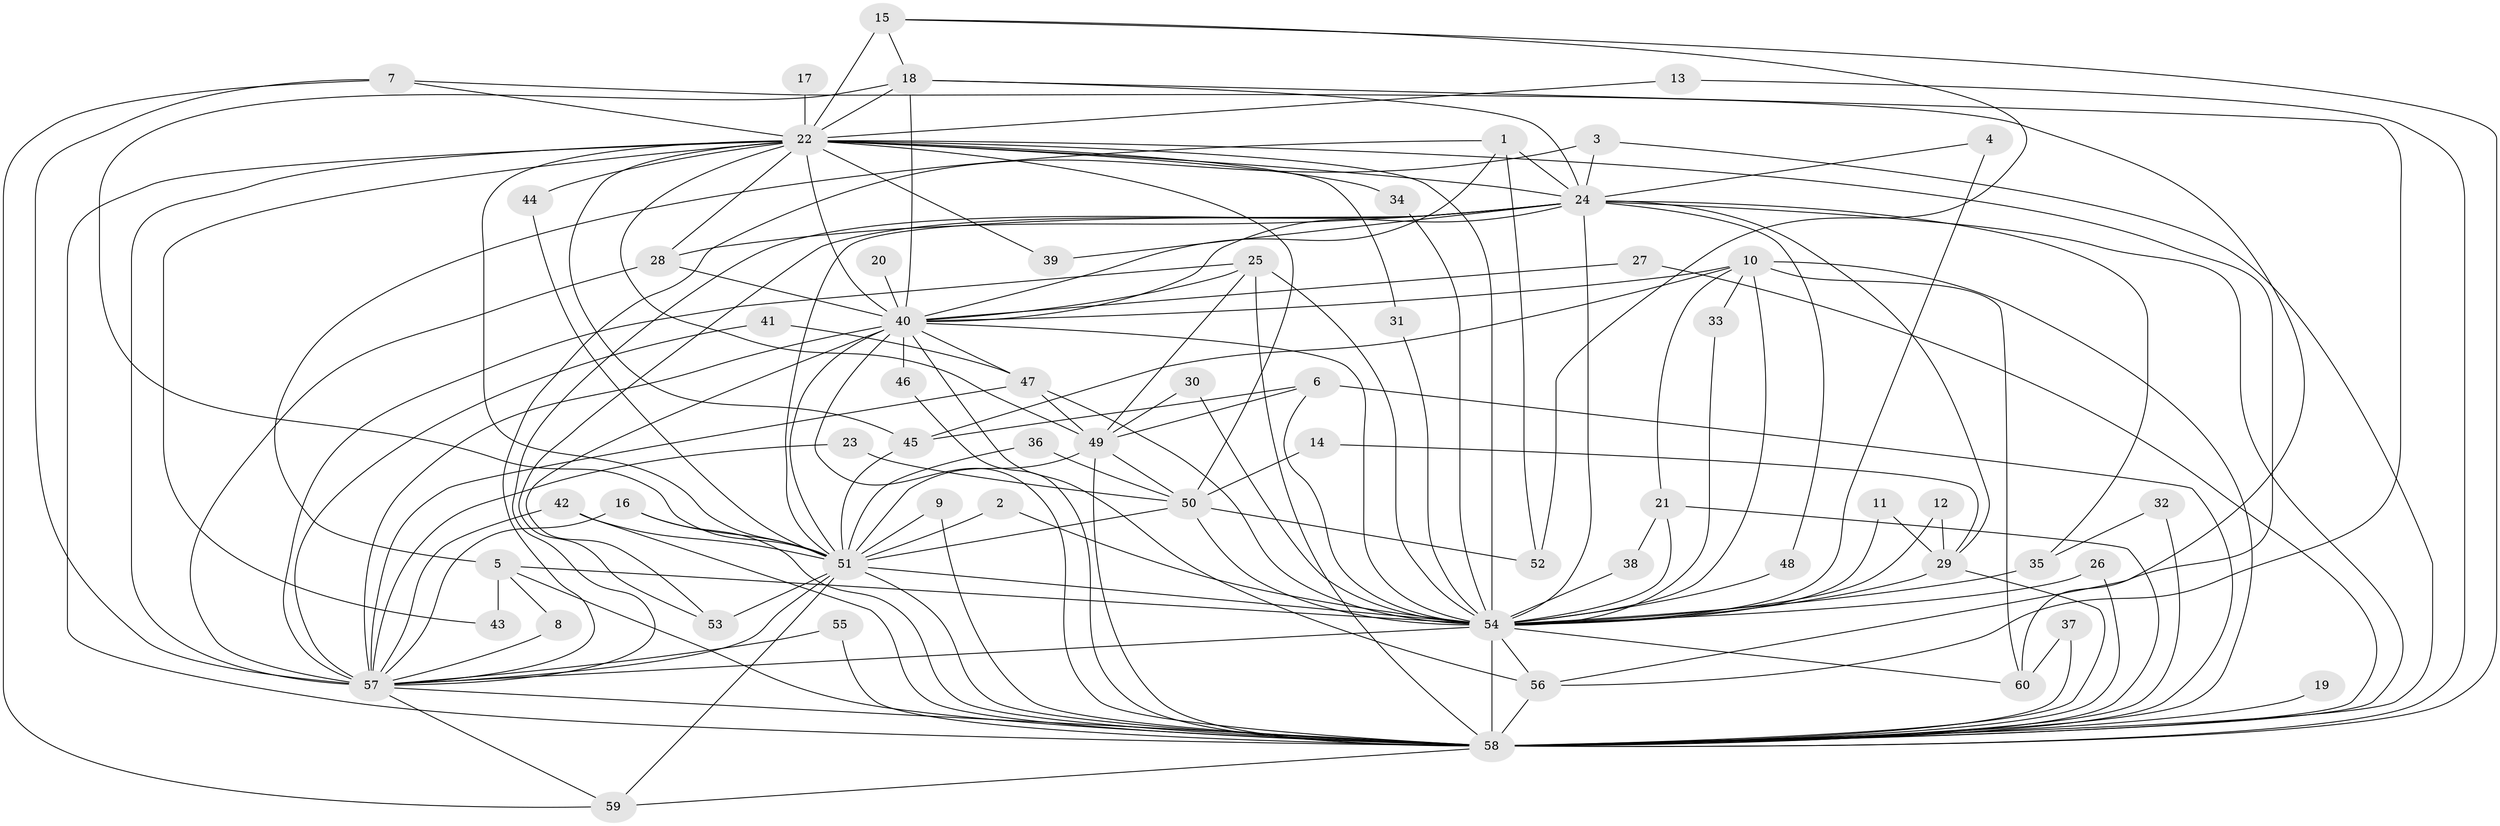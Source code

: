 // original degree distribution, {14: 0.008333333333333333, 19: 0.016666666666666666, 35: 0.008333333333333333, 22: 0.03333333333333333, 25: 0.008333333333333333, 27: 0.008333333333333333, 9: 0.008333333333333333, 6: 0.03333333333333333, 4: 0.075, 5: 0.058333333333333334, 3: 0.175, 2: 0.5666666666666667}
// Generated by graph-tools (version 1.1) at 2025/49/03/09/25 03:49:45]
// undirected, 60 vertices, 155 edges
graph export_dot {
graph [start="1"]
  node [color=gray90,style=filled];
  1;
  2;
  3;
  4;
  5;
  6;
  7;
  8;
  9;
  10;
  11;
  12;
  13;
  14;
  15;
  16;
  17;
  18;
  19;
  20;
  21;
  22;
  23;
  24;
  25;
  26;
  27;
  28;
  29;
  30;
  31;
  32;
  33;
  34;
  35;
  36;
  37;
  38;
  39;
  40;
  41;
  42;
  43;
  44;
  45;
  46;
  47;
  48;
  49;
  50;
  51;
  52;
  53;
  54;
  55;
  56;
  57;
  58;
  59;
  60;
  1 -- 5 [weight=1.0];
  1 -- 24 [weight=1.0];
  1 -- 40 [weight=1.0];
  1 -- 52 [weight=1.0];
  2 -- 51 [weight=1.0];
  2 -- 54 [weight=1.0];
  3 -- 24 [weight=1.0];
  3 -- 57 [weight=1.0];
  3 -- 58 [weight=1.0];
  4 -- 24 [weight=1.0];
  4 -- 54 [weight=1.0];
  5 -- 8 [weight=1.0];
  5 -- 43 [weight=1.0];
  5 -- 54 [weight=1.0];
  5 -- 58 [weight=1.0];
  6 -- 45 [weight=1.0];
  6 -- 49 [weight=1.0];
  6 -- 54 [weight=1.0];
  6 -- 58 [weight=1.0];
  7 -- 22 [weight=1.0];
  7 -- 56 [weight=1.0];
  7 -- 57 [weight=1.0];
  7 -- 59 [weight=1.0];
  8 -- 57 [weight=1.0];
  9 -- 51 [weight=1.0];
  9 -- 58 [weight=1.0];
  10 -- 21 [weight=1.0];
  10 -- 33 [weight=1.0];
  10 -- 40 [weight=1.0];
  10 -- 45 [weight=1.0];
  10 -- 54 [weight=1.0];
  10 -- 58 [weight=2.0];
  10 -- 60 [weight=1.0];
  11 -- 29 [weight=1.0];
  11 -- 54 [weight=1.0];
  12 -- 29 [weight=1.0];
  12 -- 54 [weight=1.0];
  13 -- 22 [weight=1.0];
  13 -- 58 [weight=1.0];
  14 -- 29 [weight=1.0];
  14 -- 50 [weight=1.0];
  15 -- 18 [weight=1.0];
  15 -- 22 [weight=3.0];
  15 -- 52 [weight=1.0];
  15 -- 58 [weight=1.0];
  16 -- 51 [weight=1.0];
  16 -- 57 [weight=1.0];
  16 -- 58 [weight=1.0];
  17 -- 22 [weight=1.0];
  18 -- 22 [weight=1.0];
  18 -- 24 [weight=1.0];
  18 -- 40 [weight=1.0];
  18 -- 51 [weight=1.0];
  18 -- 56 [weight=1.0];
  19 -- 58 [weight=1.0];
  20 -- 40 [weight=1.0];
  21 -- 38 [weight=1.0];
  21 -- 54 [weight=1.0];
  21 -- 58 [weight=1.0];
  22 -- 24 [weight=2.0];
  22 -- 28 [weight=1.0];
  22 -- 31 [weight=1.0];
  22 -- 34 [weight=2.0];
  22 -- 39 [weight=1.0];
  22 -- 40 [weight=2.0];
  22 -- 43 [weight=1.0];
  22 -- 44 [weight=1.0];
  22 -- 45 [weight=1.0];
  22 -- 49 [weight=1.0];
  22 -- 50 [weight=1.0];
  22 -- 51 [weight=4.0];
  22 -- 54 [weight=4.0];
  22 -- 57 [weight=5.0];
  22 -- 58 [weight=2.0];
  22 -- 60 [weight=3.0];
  23 -- 50 [weight=1.0];
  23 -- 57 [weight=1.0];
  24 -- 28 [weight=1.0];
  24 -- 29 [weight=1.0];
  24 -- 35 [weight=1.0];
  24 -- 39 [weight=1.0];
  24 -- 40 [weight=1.0];
  24 -- 48 [weight=1.0];
  24 -- 51 [weight=2.0];
  24 -- 53 [weight=2.0];
  24 -- 54 [weight=2.0];
  24 -- 57 [weight=1.0];
  24 -- 58 [weight=2.0];
  25 -- 40 [weight=1.0];
  25 -- 49 [weight=1.0];
  25 -- 54 [weight=2.0];
  25 -- 57 [weight=2.0];
  25 -- 58 [weight=1.0];
  26 -- 54 [weight=1.0];
  26 -- 58 [weight=1.0];
  27 -- 40 [weight=1.0];
  27 -- 58 [weight=1.0];
  28 -- 40 [weight=1.0];
  28 -- 57 [weight=1.0];
  29 -- 54 [weight=1.0];
  29 -- 58 [weight=1.0];
  30 -- 49 [weight=1.0];
  30 -- 54 [weight=1.0];
  31 -- 54 [weight=1.0];
  32 -- 35 [weight=1.0];
  32 -- 58 [weight=1.0];
  33 -- 54 [weight=1.0];
  34 -- 54 [weight=1.0];
  35 -- 54 [weight=1.0];
  36 -- 50 [weight=1.0];
  36 -- 51 [weight=1.0];
  37 -- 58 [weight=1.0];
  37 -- 60 [weight=1.0];
  38 -- 54 [weight=2.0];
  40 -- 46 [weight=1.0];
  40 -- 47 [weight=1.0];
  40 -- 51 [weight=2.0];
  40 -- 53 [weight=1.0];
  40 -- 54 [weight=2.0];
  40 -- 56 [weight=1.0];
  40 -- 57 [weight=2.0];
  40 -- 58 [weight=1.0];
  41 -- 47 [weight=1.0];
  41 -- 57 [weight=1.0];
  42 -- 51 [weight=1.0];
  42 -- 57 [weight=1.0];
  42 -- 58 [weight=1.0];
  44 -- 51 [weight=1.0];
  45 -- 51 [weight=2.0];
  46 -- 58 [weight=1.0];
  47 -- 49 [weight=1.0];
  47 -- 54 [weight=1.0];
  47 -- 57 [weight=1.0];
  48 -- 54 [weight=2.0];
  49 -- 50 [weight=1.0];
  49 -- 51 [weight=1.0];
  49 -- 58 [weight=1.0];
  50 -- 51 [weight=1.0];
  50 -- 52 [weight=1.0];
  50 -- 54 [weight=2.0];
  51 -- 53 [weight=1.0];
  51 -- 54 [weight=4.0];
  51 -- 57 [weight=2.0];
  51 -- 58 [weight=3.0];
  51 -- 59 [weight=1.0];
  54 -- 56 [weight=1.0];
  54 -- 57 [weight=2.0];
  54 -- 58 [weight=2.0];
  54 -- 60 [weight=1.0];
  55 -- 57 [weight=1.0];
  55 -- 58 [weight=1.0];
  56 -- 58 [weight=1.0];
  57 -- 58 [weight=1.0];
  57 -- 59 [weight=1.0];
  58 -- 59 [weight=1.0];
}
